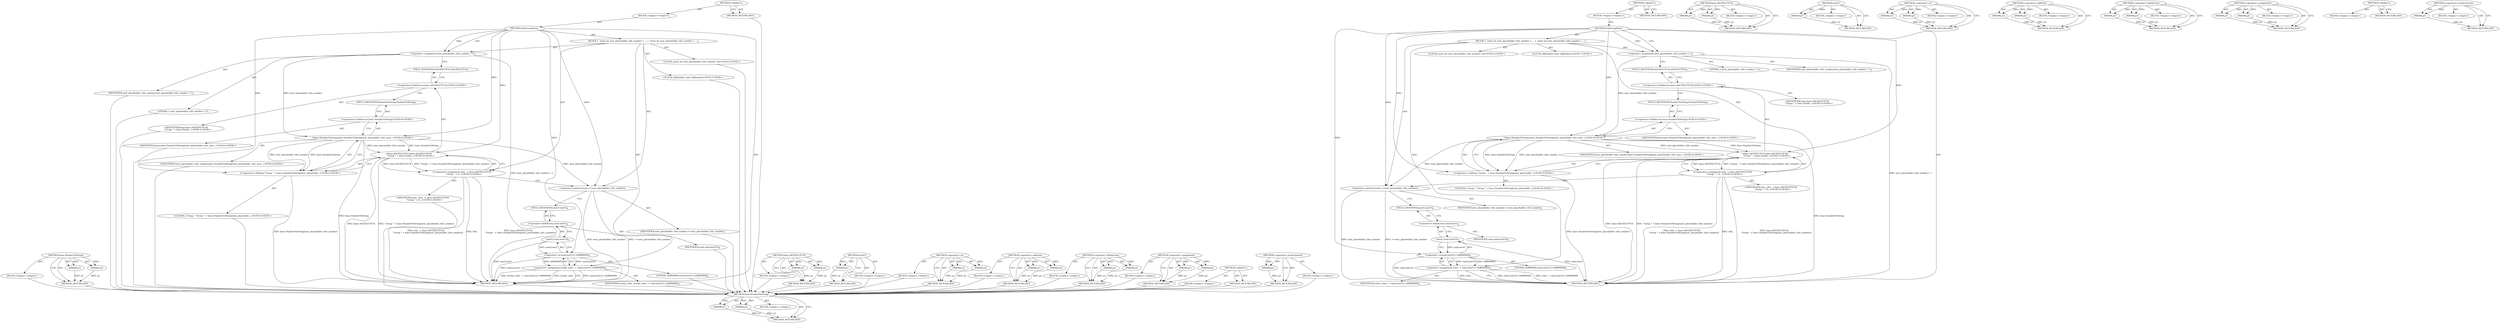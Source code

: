 digraph "&lt;operator&gt;.preIncrement" {
vulnerable_81 [label=<(METHOD,base.NumberToString)>];
vulnerable_82 [label=<(PARAM,p1)>];
vulnerable_83 [label=<(PARAM,p2)>];
vulnerable_84 [label=<(BLOCK,&lt;empty&gt;,&lt;empty&gt;)>];
vulnerable_85 [label=<(METHOD_RETURN,ANY)>];
vulnerable_6 [label=<(METHOD,&lt;global&gt;)<SUB>1</SUB>>];
vulnerable_7 [label=<(BLOCK,&lt;empty&gt;,&lt;empty&gt;)<SUB>1</SUB>>];
vulnerable_8 [label=<(METHOD,TabGroupData)<SUB>1</SUB>>];
vulnerable_9 [label=<(BLOCK,{
  static int next_placeholder_title_number = ...,{
  static int next_placeholder_title_number = ...)<SUB>1</SUB>>];
vulnerable_10 [label="<(LOCAL,static int next_placeholder_title_number: int)<SUB>2</SUB>>"];
vulnerable_11 [label=<(&lt;operator&gt;.assignment,next_placeholder_title_number = 1)<SUB>2</SUB>>];
vulnerable_12 [label=<(IDENTIFIER,next_placeholder_title_number,next_placeholder_title_number = 1)<SUB>2</SUB>>];
vulnerable_13 [label=<(LITERAL,1,next_placeholder_title_number = 1)<SUB>2</SUB>>];
vulnerable_14 [label="<(&lt;operator&gt;.assignment,title_ = base::ASCIIToUTF16(
      &quot;Group &quot; + b...)<SUB>3</SUB>>"];
vulnerable_15 [label="<(IDENTIFIER,title_,title_ = base::ASCIIToUTF16(
      &quot;Group &quot; + b...)<SUB>3</SUB>>"];
vulnerable_16 [label="<(base.ASCIIToUTF16,base::ASCIIToUTF16(
      &quot;Group &quot; + base::Numb...)<SUB>3</SUB>>"];
vulnerable_17 [label="<(&lt;operator&gt;.fieldAccess,base::ASCIIToUTF16)<SUB>3</SUB>>"];
vulnerable_18 [label="<(IDENTIFIER,base,base::ASCIIToUTF16(
      &quot;Group &quot; + base::Numb...)<SUB>3</SUB>>"];
vulnerable_19 [label=<(FIELD_IDENTIFIER,ASCIIToUTF16,ASCIIToUTF16)<SUB>3</SUB>>];
vulnerable_20 [label="<(&lt;operator&gt;.addition,&quot;Group &quot; + base::NumberToString(next_placeholde...)<SUB>4</SUB>>"];
vulnerable_21 [label="<(LITERAL,&quot;Group &quot;,&quot;Group &quot; + base::NumberToString(next_placeholde...)<SUB>4</SUB>>"];
vulnerable_22 [label="<(base.NumberToString,base::NumberToString(next_placeholder_title_num...)<SUB>4</SUB>>"];
vulnerable_23 [label="<(&lt;operator&gt;.fieldAccess,base::NumberToString)<SUB>4</SUB>>"];
vulnerable_24 [label="<(IDENTIFIER,base,base::NumberToString(next_placeholder_title_num...)<SUB>4</SUB>>"];
vulnerable_25 [label=<(FIELD_IDENTIFIER,NumberToString,NumberToString)<SUB>4</SUB>>];
vulnerable_26 [label="<(IDENTIFIER,next_placeholder_title_number,base::NumberToString(next_placeholder_title_num...)<SUB>4</SUB>>"];
vulnerable_27 [label=<(&lt;operator&gt;.preIncrement,++next_placeholder_title_number)<SUB>5</SUB>>];
vulnerable_28 [label=<(IDENTIFIER,next_placeholder_title_number,++next_placeholder_title_number)<SUB>5</SUB>>];
vulnerable_29 [label="<(LOCAL,SkRandom rand: SkRandom)<SUB>7</SUB>>"];
vulnerable_30 [label=<(&lt;operator&gt;.assignment,stroke_color_ = rand.nextU() | 0xff000000)<SUB>8</SUB>>];
vulnerable_31 [label=<(IDENTIFIER,stroke_color_,stroke_color_ = rand.nextU() | 0xff000000)<SUB>8</SUB>>];
vulnerable_32 [label=<(&lt;operator&gt;.or,rand.nextU() | 0xff000000)<SUB>8</SUB>>];
vulnerable_33 [label=<(nextU,rand.nextU())<SUB>8</SUB>>];
vulnerable_34 [label=<(&lt;operator&gt;.fieldAccess,rand.nextU)<SUB>8</SUB>>];
vulnerable_35 [label=<(IDENTIFIER,rand,rand.nextU())<SUB>8</SUB>>];
vulnerable_36 [label=<(FIELD_IDENTIFIER,nextU,nextU)<SUB>8</SUB>>];
vulnerable_37 [label=<(LITERAL,0xff000000,rand.nextU() | 0xff000000)<SUB>8</SUB>>];
vulnerable_38 [label=<(METHOD_RETURN,ANY)<SUB>1</SUB>>];
vulnerable_40 [label=<(METHOD_RETURN,ANY)<SUB>1</SUB>>];
vulnerable_66 [label=<(METHOD,base.ASCIIToUTF16)>];
vulnerable_67 [label=<(PARAM,p1)>];
vulnerable_68 [label=<(PARAM,p2)>];
vulnerable_69 [label=<(BLOCK,&lt;empty&gt;,&lt;empty&gt;)>];
vulnerable_70 [label=<(METHOD_RETURN,ANY)>];
vulnerable_95 [label=<(METHOD,nextU)>];
vulnerable_96 [label=<(PARAM,p1)>];
vulnerable_97 [label=<(BLOCK,&lt;empty&gt;,&lt;empty&gt;)>];
vulnerable_98 [label=<(METHOD_RETURN,ANY)>];
vulnerable_90 [label=<(METHOD,&lt;operator&gt;.or)>];
vulnerable_91 [label=<(PARAM,p1)>];
vulnerable_92 [label=<(PARAM,p2)>];
vulnerable_93 [label=<(BLOCK,&lt;empty&gt;,&lt;empty&gt;)>];
vulnerable_94 [label=<(METHOD_RETURN,ANY)>];
vulnerable_76 [label=<(METHOD,&lt;operator&gt;.addition)>];
vulnerable_77 [label=<(PARAM,p1)>];
vulnerable_78 [label=<(PARAM,p2)>];
vulnerable_79 [label=<(BLOCK,&lt;empty&gt;,&lt;empty&gt;)>];
vulnerable_80 [label=<(METHOD_RETURN,ANY)>];
vulnerable_71 [label=<(METHOD,&lt;operator&gt;.fieldAccess)>];
vulnerable_72 [label=<(PARAM,p1)>];
vulnerable_73 [label=<(PARAM,p2)>];
vulnerable_74 [label=<(BLOCK,&lt;empty&gt;,&lt;empty&gt;)>];
vulnerable_75 [label=<(METHOD_RETURN,ANY)>];
vulnerable_61 [label=<(METHOD,&lt;operator&gt;.assignment)>];
vulnerable_62 [label=<(PARAM,p1)>];
vulnerable_63 [label=<(PARAM,p2)>];
vulnerable_64 [label=<(BLOCK,&lt;empty&gt;,&lt;empty&gt;)>];
vulnerable_65 [label=<(METHOD_RETURN,ANY)>];
vulnerable_55 [label=<(METHOD,&lt;global&gt;)<SUB>1</SUB>>];
vulnerable_56 [label=<(BLOCK,&lt;empty&gt;,&lt;empty&gt;)>];
vulnerable_57 [label=<(METHOD_RETURN,ANY)>];
vulnerable_86 [label=<(METHOD,&lt;operator&gt;.preIncrement)>];
vulnerable_87 [label=<(PARAM,p1)>];
vulnerable_88 [label=<(BLOCK,&lt;empty&gt;,&lt;empty&gt;)>];
vulnerable_89 [label=<(METHOD_RETURN,ANY)>];
fixed_81 [label=<(METHOD,base.NumberToString)>];
fixed_82 [label=<(PARAM,p1)>];
fixed_83 [label=<(PARAM,p2)>];
fixed_84 [label=<(BLOCK,&lt;empty&gt;,&lt;empty&gt;)>];
fixed_85 [label=<(METHOD_RETURN,ANY)>];
fixed_6 [label=<(METHOD,&lt;global&gt;)<SUB>1</SUB>>];
fixed_7 [label=<(BLOCK,&lt;empty&gt;,&lt;empty&gt;)<SUB>1</SUB>>];
fixed_8 [label=<(METHOD,TabGroupData)<SUB>1</SUB>>];
fixed_9 [label=<(BLOCK,{
  static int next_placeholder_title_number = ...,{
  static int next_placeholder_title_number = ...)<SUB>1</SUB>>];
fixed_10 [label="<(LOCAL,static int next_placeholder_title_number: int)<SUB>2</SUB>>"];
fixed_11 [label=<(&lt;operator&gt;.assignment,next_placeholder_title_number = 1)<SUB>2</SUB>>];
fixed_12 [label=<(IDENTIFIER,next_placeholder_title_number,next_placeholder_title_number = 1)<SUB>2</SUB>>];
fixed_13 [label=<(LITERAL,1,next_placeholder_title_number = 1)<SUB>2</SUB>>];
fixed_14 [label="<(&lt;operator&gt;.assignment,title_ = base::ASCIIToUTF16(
      &quot;Group &quot; + b...)<SUB>3</SUB>>"];
fixed_15 [label="<(IDENTIFIER,title_,title_ = base::ASCIIToUTF16(
      &quot;Group &quot; + b...)<SUB>3</SUB>>"];
fixed_16 [label="<(base.ASCIIToUTF16,base::ASCIIToUTF16(
      &quot;Group &quot; + base::Numb...)<SUB>3</SUB>>"];
fixed_17 [label="<(&lt;operator&gt;.fieldAccess,base::ASCIIToUTF16)<SUB>3</SUB>>"];
fixed_18 [label="<(IDENTIFIER,base,base::ASCIIToUTF16(
      &quot;Group &quot; + base::Numb...)<SUB>3</SUB>>"];
fixed_19 [label=<(FIELD_IDENTIFIER,ASCIIToUTF16,ASCIIToUTF16)<SUB>3</SUB>>];
fixed_20 [label="<(&lt;operator&gt;.addition,&quot;Group &quot; + base::NumberToString(next_placeholde...)<SUB>4</SUB>>"];
fixed_21 [label="<(LITERAL,&quot;Group &quot;,&quot;Group &quot; + base::NumberToString(next_placeholde...)<SUB>4</SUB>>"];
fixed_22 [label="<(base.NumberToString,base::NumberToString(next_placeholder_title_num...)<SUB>4</SUB>>"];
fixed_23 [label="<(&lt;operator&gt;.fieldAccess,base::NumberToString)<SUB>4</SUB>>"];
fixed_24 [label="<(IDENTIFIER,base,base::NumberToString(next_placeholder_title_num...)<SUB>4</SUB>>"];
fixed_25 [label=<(FIELD_IDENTIFIER,NumberToString,NumberToString)<SUB>4</SUB>>];
fixed_26 [label="<(IDENTIFIER,next_placeholder_title_number,base::NumberToString(next_placeholder_title_num...)<SUB>4</SUB>>"];
fixed_27 [label=<(&lt;operator&gt;.preIncrement,++next_placeholder_title_number)<SUB>5</SUB>>];
fixed_28 [label=<(IDENTIFIER,next_placeholder_title_number,++next_placeholder_title_number)<SUB>5</SUB>>];
fixed_29 [label="<(LOCAL,SkRandom rand: SkRandom)<SUB>7</SUB>>"];
fixed_30 [label=<(&lt;operator&gt;.assignment,color_ = rand.nextU() | 0xff000000)<SUB>8</SUB>>];
fixed_31 [label=<(IDENTIFIER,color_,color_ = rand.nextU() | 0xff000000)<SUB>8</SUB>>];
fixed_32 [label=<(&lt;operator&gt;.or,rand.nextU() | 0xff000000)<SUB>8</SUB>>];
fixed_33 [label=<(nextU,rand.nextU())<SUB>8</SUB>>];
fixed_34 [label=<(&lt;operator&gt;.fieldAccess,rand.nextU)<SUB>8</SUB>>];
fixed_35 [label=<(IDENTIFIER,rand,rand.nextU())<SUB>8</SUB>>];
fixed_36 [label=<(FIELD_IDENTIFIER,nextU,nextU)<SUB>8</SUB>>];
fixed_37 [label=<(LITERAL,0xff000000,rand.nextU() | 0xff000000)<SUB>8</SUB>>];
fixed_38 [label=<(METHOD_RETURN,ANY)<SUB>1</SUB>>];
fixed_40 [label=<(METHOD_RETURN,ANY)<SUB>1</SUB>>];
fixed_66 [label=<(METHOD,base.ASCIIToUTF16)>];
fixed_67 [label=<(PARAM,p1)>];
fixed_68 [label=<(PARAM,p2)>];
fixed_69 [label=<(BLOCK,&lt;empty&gt;,&lt;empty&gt;)>];
fixed_70 [label=<(METHOD_RETURN,ANY)>];
fixed_95 [label=<(METHOD,nextU)>];
fixed_96 [label=<(PARAM,p1)>];
fixed_97 [label=<(BLOCK,&lt;empty&gt;,&lt;empty&gt;)>];
fixed_98 [label=<(METHOD_RETURN,ANY)>];
fixed_90 [label=<(METHOD,&lt;operator&gt;.or)>];
fixed_91 [label=<(PARAM,p1)>];
fixed_92 [label=<(PARAM,p2)>];
fixed_93 [label=<(BLOCK,&lt;empty&gt;,&lt;empty&gt;)>];
fixed_94 [label=<(METHOD_RETURN,ANY)>];
fixed_76 [label=<(METHOD,&lt;operator&gt;.addition)>];
fixed_77 [label=<(PARAM,p1)>];
fixed_78 [label=<(PARAM,p2)>];
fixed_79 [label=<(BLOCK,&lt;empty&gt;,&lt;empty&gt;)>];
fixed_80 [label=<(METHOD_RETURN,ANY)>];
fixed_71 [label=<(METHOD,&lt;operator&gt;.fieldAccess)>];
fixed_72 [label=<(PARAM,p1)>];
fixed_73 [label=<(PARAM,p2)>];
fixed_74 [label=<(BLOCK,&lt;empty&gt;,&lt;empty&gt;)>];
fixed_75 [label=<(METHOD_RETURN,ANY)>];
fixed_61 [label=<(METHOD,&lt;operator&gt;.assignment)>];
fixed_62 [label=<(PARAM,p1)>];
fixed_63 [label=<(PARAM,p2)>];
fixed_64 [label=<(BLOCK,&lt;empty&gt;,&lt;empty&gt;)>];
fixed_65 [label=<(METHOD_RETURN,ANY)>];
fixed_55 [label=<(METHOD,&lt;global&gt;)<SUB>1</SUB>>];
fixed_56 [label=<(BLOCK,&lt;empty&gt;,&lt;empty&gt;)>];
fixed_57 [label=<(METHOD_RETURN,ANY)>];
fixed_86 [label=<(METHOD,&lt;operator&gt;.preIncrement)>];
fixed_87 [label=<(PARAM,p1)>];
fixed_88 [label=<(BLOCK,&lt;empty&gt;,&lt;empty&gt;)>];
fixed_89 [label=<(METHOD_RETURN,ANY)>];
vulnerable_81 -> vulnerable_82  [key=0, label="AST: "];
vulnerable_81 -> vulnerable_82  [key=1, label="DDG: "];
vulnerable_81 -> vulnerable_84  [key=0, label="AST: "];
vulnerable_81 -> vulnerable_83  [key=0, label="AST: "];
vulnerable_81 -> vulnerable_83  [key=1, label="DDG: "];
vulnerable_81 -> vulnerable_85  [key=0, label="AST: "];
vulnerable_81 -> vulnerable_85  [key=1, label="CFG: "];
vulnerable_82 -> vulnerable_85  [key=0, label="DDG: p1"];
vulnerable_83 -> vulnerable_85  [key=0, label="DDG: p2"];
vulnerable_84 -> fixed_81  [key=0];
vulnerable_85 -> fixed_81  [key=0];
vulnerable_6 -> vulnerable_7  [key=0, label="AST: "];
vulnerable_6 -> vulnerable_40  [key=0, label="AST: "];
vulnerable_6 -> vulnerable_40  [key=1, label="CFG: "];
vulnerable_7 -> vulnerable_8  [key=0, label="AST: "];
vulnerable_8 -> vulnerable_9  [key=0, label="AST: "];
vulnerable_8 -> vulnerable_38  [key=0, label="AST: "];
vulnerable_8 -> vulnerable_11  [key=0, label="CFG: "];
vulnerable_8 -> vulnerable_11  [key=1, label="DDG: "];
vulnerable_8 -> vulnerable_27  [key=0, label="DDG: "];
vulnerable_8 -> vulnerable_16  [key=0, label="DDG: "];
vulnerable_8 -> vulnerable_32  [key=0, label="DDG: "];
vulnerable_8 -> vulnerable_20  [key=0, label="DDG: "];
vulnerable_8 -> vulnerable_22  [key=0, label="DDG: "];
vulnerable_9 -> vulnerable_10  [key=0, label="AST: "];
vulnerable_9 -> vulnerable_11  [key=0, label="AST: "];
vulnerable_9 -> vulnerable_14  [key=0, label="AST: "];
vulnerable_9 -> vulnerable_27  [key=0, label="AST: "];
vulnerable_9 -> vulnerable_29  [key=0, label="AST: "];
vulnerable_9 -> vulnerable_30  [key=0, label="AST: "];
vulnerable_10 -> fixed_81  [key=0];
vulnerable_11 -> vulnerable_12  [key=0, label="AST: "];
vulnerable_11 -> vulnerable_13  [key=0, label="AST: "];
vulnerable_11 -> vulnerable_19  [key=0, label="CFG: "];
vulnerable_11 -> vulnerable_38  [key=0, label="DDG: next_placeholder_title_number = 1"];
vulnerable_11 -> vulnerable_22  [key=0, label="DDG: next_placeholder_title_number"];
vulnerable_12 -> fixed_81  [key=0];
vulnerable_13 -> fixed_81  [key=0];
vulnerable_14 -> vulnerable_15  [key=0, label="AST: "];
vulnerable_14 -> vulnerable_16  [key=0, label="AST: "];
vulnerable_14 -> vulnerable_27  [key=0, label="CFG: "];
vulnerable_14 -> vulnerable_38  [key=0, label="DDG: base::ASCIIToUTF16(
      &quot;Group &quot; + base::NumberToString(next_placeholder_title_number))"];
vulnerable_14 -> vulnerable_38  [key=1, label="DDG: title_ = base::ASCIIToUTF16(
      &quot;Group &quot; + base::NumberToString(next_placeholder_title_number))"];
vulnerable_14 -> vulnerable_38  [key=2, label="DDG: title_"];
vulnerable_15 -> fixed_81  [key=0];
vulnerable_16 -> vulnerable_17  [key=0, label="AST: "];
vulnerable_16 -> vulnerable_20  [key=0, label="AST: "];
vulnerable_16 -> vulnerable_14  [key=0, label="CFG: "];
vulnerable_16 -> vulnerable_14  [key=1, label="DDG: base::ASCIIToUTF16"];
vulnerable_16 -> vulnerable_14  [key=2, label="DDG: &quot;Group &quot; + base::NumberToString(next_placeholder_title_number)"];
vulnerable_16 -> vulnerable_38  [key=0, label="DDG: base::ASCIIToUTF16"];
vulnerable_16 -> vulnerable_38  [key=1, label="DDG: &quot;Group &quot; + base::NumberToString(next_placeholder_title_number)"];
vulnerable_17 -> vulnerable_18  [key=0, label="AST: "];
vulnerable_17 -> vulnerable_19  [key=0, label="AST: "];
vulnerable_17 -> vulnerable_25  [key=0, label="CFG: "];
vulnerable_18 -> fixed_81  [key=0];
vulnerable_19 -> vulnerable_17  [key=0, label="CFG: "];
vulnerable_20 -> vulnerable_21  [key=0, label="AST: "];
vulnerable_20 -> vulnerable_22  [key=0, label="AST: "];
vulnerable_20 -> vulnerable_16  [key=0, label="CFG: "];
vulnerable_20 -> vulnerable_38  [key=0, label="DDG: base::NumberToString(next_placeholder_title_number)"];
vulnerable_21 -> fixed_81  [key=0];
vulnerable_22 -> vulnerable_23  [key=0, label="AST: "];
vulnerable_22 -> vulnerable_26  [key=0, label="AST: "];
vulnerable_22 -> vulnerable_20  [key=0, label="CFG: "];
vulnerable_22 -> vulnerable_20  [key=1, label="DDG: base::NumberToString"];
vulnerable_22 -> vulnerable_20  [key=2, label="DDG: next_placeholder_title_number"];
vulnerable_22 -> vulnerable_38  [key=0, label="DDG: base::NumberToString"];
vulnerable_22 -> vulnerable_27  [key=0, label="DDG: next_placeholder_title_number"];
vulnerable_22 -> vulnerable_16  [key=0, label="DDG: base::NumberToString"];
vulnerable_22 -> vulnerable_16  [key=1, label="DDG: next_placeholder_title_number"];
vulnerable_23 -> vulnerable_24  [key=0, label="AST: "];
vulnerable_23 -> vulnerable_25  [key=0, label="AST: "];
vulnerable_23 -> vulnerable_22  [key=0, label="CFG: "];
vulnerable_24 -> fixed_81  [key=0];
vulnerable_25 -> vulnerable_23  [key=0, label="CFG: "];
vulnerable_26 -> fixed_81  [key=0];
vulnerable_27 -> vulnerable_28  [key=0, label="AST: "];
vulnerable_27 -> vulnerable_36  [key=0, label="CFG: "];
vulnerable_27 -> vulnerable_38  [key=0, label="DDG: next_placeholder_title_number"];
vulnerable_27 -> vulnerable_38  [key=1, label="DDG: ++next_placeholder_title_number"];
vulnerable_28 -> fixed_81  [key=0];
vulnerable_29 -> fixed_81  [key=0];
vulnerable_30 -> vulnerable_31  [key=0, label="AST: "];
vulnerable_30 -> vulnerable_32  [key=0, label="AST: "];
vulnerable_30 -> vulnerable_38  [key=0, label="CFG: "];
vulnerable_30 -> vulnerable_38  [key=1, label="DDG: rand.nextU() | 0xff000000"];
vulnerable_30 -> vulnerable_38  [key=2, label="DDG: stroke_color_ = rand.nextU() | 0xff000000"];
vulnerable_30 -> vulnerable_38  [key=3, label="DDG: stroke_color_"];
vulnerable_31 -> fixed_81  [key=0];
vulnerable_32 -> vulnerable_33  [key=0, label="AST: "];
vulnerable_32 -> vulnerable_37  [key=0, label="AST: "];
vulnerable_32 -> vulnerable_30  [key=0, label="CFG: "];
vulnerable_32 -> vulnerable_30  [key=1, label="DDG: rand.nextU()"];
vulnerable_32 -> vulnerable_30  [key=2, label="DDG: 0xff000000"];
vulnerable_32 -> vulnerable_38  [key=0, label="DDG: rand.nextU()"];
vulnerable_33 -> vulnerable_34  [key=0, label="AST: "];
vulnerable_33 -> vulnerable_32  [key=0, label="CFG: "];
vulnerable_33 -> vulnerable_32  [key=1, label="DDG: rand.nextU"];
vulnerable_33 -> vulnerable_38  [key=0, label="DDG: rand.nextU"];
vulnerable_34 -> vulnerable_35  [key=0, label="AST: "];
vulnerable_34 -> vulnerable_36  [key=0, label="AST: "];
vulnerable_34 -> vulnerable_33  [key=0, label="CFG: "];
vulnerable_35 -> fixed_81  [key=0];
vulnerable_36 -> vulnerable_34  [key=0, label="CFG: "];
vulnerable_37 -> fixed_81  [key=0];
vulnerable_38 -> fixed_81  [key=0];
vulnerable_40 -> fixed_81  [key=0];
vulnerable_66 -> vulnerable_67  [key=0, label="AST: "];
vulnerable_66 -> vulnerable_67  [key=1, label="DDG: "];
vulnerable_66 -> vulnerable_69  [key=0, label="AST: "];
vulnerable_66 -> vulnerable_68  [key=0, label="AST: "];
vulnerable_66 -> vulnerable_68  [key=1, label="DDG: "];
vulnerable_66 -> vulnerable_70  [key=0, label="AST: "];
vulnerable_66 -> vulnerable_70  [key=1, label="CFG: "];
vulnerable_67 -> vulnerable_70  [key=0, label="DDG: p1"];
vulnerable_68 -> vulnerable_70  [key=0, label="DDG: p2"];
vulnerable_69 -> fixed_81  [key=0];
vulnerable_70 -> fixed_81  [key=0];
vulnerable_95 -> vulnerable_96  [key=0, label="AST: "];
vulnerable_95 -> vulnerable_96  [key=1, label="DDG: "];
vulnerable_95 -> vulnerable_97  [key=0, label="AST: "];
vulnerable_95 -> vulnerable_98  [key=0, label="AST: "];
vulnerable_95 -> vulnerable_98  [key=1, label="CFG: "];
vulnerable_96 -> vulnerable_98  [key=0, label="DDG: p1"];
vulnerable_97 -> fixed_81  [key=0];
vulnerable_98 -> fixed_81  [key=0];
vulnerable_90 -> vulnerable_91  [key=0, label="AST: "];
vulnerable_90 -> vulnerable_91  [key=1, label="DDG: "];
vulnerable_90 -> vulnerable_93  [key=0, label="AST: "];
vulnerable_90 -> vulnerable_92  [key=0, label="AST: "];
vulnerable_90 -> vulnerable_92  [key=1, label="DDG: "];
vulnerable_90 -> vulnerable_94  [key=0, label="AST: "];
vulnerable_90 -> vulnerable_94  [key=1, label="CFG: "];
vulnerable_91 -> vulnerable_94  [key=0, label="DDG: p1"];
vulnerable_92 -> vulnerable_94  [key=0, label="DDG: p2"];
vulnerable_93 -> fixed_81  [key=0];
vulnerable_94 -> fixed_81  [key=0];
vulnerable_76 -> vulnerable_77  [key=0, label="AST: "];
vulnerable_76 -> vulnerable_77  [key=1, label="DDG: "];
vulnerable_76 -> vulnerable_79  [key=0, label="AST: "];
vulnerable_76 -> vulnerable_78  [key=0, label="AST: "];
vulnerable_76 -> vulnerable_78  [key=1, label="DDG: "];
vulnerable_76 -> vulnerable_80  [key=0, label="AST: "];
vulnerable_76 -> vulnerable_80  [key=1, label="CFG: "];
vulnerable_77 -> vulnerable_80  [key=0, label="DDG: p1"];
vulnerable_78 -> vulnerable_80  [key=0, label="DDG: p2"];
vulnerable_79 -> fixed_81  [key=0];
vulnerable_80 -> fixed_81  [key=0];
vulnerable_71 -> vulnerable_72  [key=0, label="AST: "];
vulnerable_71 -> vulnerable_72  [key=1, label="DDG: "];
vulnerable_71 -> vulnerable_74  [key=0, label="AST: "];
vulnerable_71 -> vulnerable_73  [key=0, label="AST: "];
vulnerable_71 -> vulnerable_73  [key=1, label="DDG: "];
vulnerable_71 -> vulnerable_75  [key=0, label="AST: "];
vulnerable_71 -> vulnerable_75  [key=1, label="CFG: "];
vulnerable_72 -> vulnerable_75  [key=0, label="DDG: p1"];
vulnerable_73 -> vulnerable_75  [key=0, label="DDG: p2"];
vulnerable_74 -> fixed_81  [key=0];
vulnerable_75 -> fixed_81  [key=0];
vulnerable_61 -> vulnerable_62  [key=0, label="AST: "];
vulnerable_61 -> vulnerable_62  [key=1, label="DDG: "];
vulnerable_61 -> vulnerable_64  [key=0, label="AST: "];
vulnerable_61 -> vulnerable_63  [key=0, label="AST: "];
vulnerable_61 -> vulnerable_63  [key=1, label="DDG: "];
vulnerable_61 -> vulnerable_65  [key=0, label="AST: "];
vulnerable_61 -> vulnerable_65  [key=1, label="CFG: "];
vulnerable_62 -> vulnerable_65  [key=0, label="DDG: p1"];
vulnerable_63 -> vulnerable_65  [key=0, label="DDG: p2"];
vulnerable_64 -> fixed_81  [key=0];
vulnerable_65 -> fixed_81  [key=0];
vulnerable_55 -> vulnerable_56  [key=0, label="AST: "];
vulnerable_55 -> vulnerable_57  [key=0, label="AST: "];
vulnerable_55 -> vulnerable_57  [key=1, label="CFG: "];
vulnerable_56 -> fixed_81  [key=0];
vulnerable_57 -> fixed_81  [key=0];
vulnerable_86 -> vulnerable_87  [key=0, label="AST: "];
vulnerable_86 -> vulnerable_87  [key=1, label="DDG: "];
vulnerable_86 -> vulnerable_88  [key=0, label="AST: "];
vulnerable_86 -> vulnerable_89  [key=0, label="AST: "];
vulnerable_86 -> vulnerable_89  [key=1, label="CFG: "];
vulnerable_87 -> vulnerable_89  [key=0, label="DDG: p1"];
vulnerable_88 -> fixed_81  [key=0];
vulnerable_89 -> fixed_81  [key=0];
fixed_81 -> fixed_82  [key=0, label="AST: "];
fixed_81 -> fixed_82  [key=1, label="DDG: "];
fixed_81 -> fixed_84  [key=0, label="AST: "];
fixed_81 -> fixed_83  [key=0, label="AST: "];
fixed_81 -> fixed_83  [key=1, label="DDG: "];
fixed_81 -> fixed_85  [key=0, label="AST: "];
fixed_81 -> fixed_85  [key=1, label="CFG: "];
fixed_82 -> fixed_85  [key=0, label="DDG: p1"];
fixed_83 -> fixed_85  [key=0, label="DDG: p2"];
fixed_6 -> fixed_7  [key=0, label="AST: "];
fixed_6 -> fixed_40  [key=0, label="AST: "];
fixed_6 -> fixed_40  [key=1, label="CFG: "];
fixed_7 -> fixed_8  [key=0, label="AST: "];
fixed_8 -> fixed_9  [key=0, label="AST: "];
fixed_8 -> fixed_38  [key=0, label="AST: "];
fixed_8 -> fixed_11  [key=0, label="CFG: "];
fixed_8 -> fixed_11  [key=1, label="DDG: "];
fixed_8 -> fixed_27  [key=0, label="DDG: "];
fixed_8 -> fixed_16  [key=0, label="DDG: "];
fixed_8 -> fixed_32  [key=0, label="DDG: "];
fixed_8 -> fixed_20  [key=0, label="DDG: "];
fixed_8 -> fixed_22  [key=0, label="DDG: "];
fixed_9 -> fixed_10  [key=0, label="AST: "];
fixed_9 -> fixed_11  [key=0, label="AST: "];
fixed_9 -> fixed_14  [key=0, label="AST: "];
fixed_9 -> fixed_27  [key=0, label="AST: "];
fixed_9 -> fixed_29  [key=0, label="AST: "];
fixed_9 -> fixed_30  [key=0, label="AST: "];
fixed_11 -> fixed_12  [key=0, label="AST: "];
fixed_11 -> fixed_13  [key=0, label="AST: "];
fixed_11 -> fixed_19  [key=0, label="CFG: "];
fixed_11 -> fixed_38  [key=0, label="DDG: next_placeholder_title_number = 1"];
fixed_11 -> fixed_22  [key=0, label="DDG: next_placeholder_title_number"];
fixed_14 -> fixed_15  [key=0, label="AST: "];
fixed_14 -> fixed_16  [key=0, label="AST: "];
fixed_14 -> fixed_27  [key=0, label="CFG: "];
fixed_14 -> fixed_38  [key=0, label="DDG: base::ASCIIToUTF16(
      &quot;Group &quot; + base::NumberToString(next_placeholder_title_number))"];
fixed_14 -> fixed_38  [key=1, label="DDG: title_ = base::ASCIIToUTF16(
      &quot;Group &quot; + base::NumberToString(next_placeholder_title_number))"];
fixed_14 -> fixed_38  [key=2, label="DDG: title_"];
fixed_16 -> fixed_17  [key=0, label="AST: "];
fixed_16 -> fixed_20  [key=0, label="AST: "];
fixed_16 -> fixed_14  [key=0, label="CFG: "];
fixed_16 -> fixed_14  [key=1, label="DDG: base::ASCIIToUTF16"];
fixed_16 -> fixed_14  [key=2, label="DDG: &quot;Group &quot; + base::NumberToString(next_placeholder_title_number)"];
fixed_16 -> fixed_38  [key=0, label="DDG: base::ASCIIToUTF16"];
fixed_16 -> fixed_38  [key=1, label="DDG: &quot;Group &quot; + base::NumberToString(next_placeholder_title_number)"];
fixed_17 -> fixed_18  [key=0, label="AST: "];
fixed_17 -> fixed_19  [key=0, label="AST: "];
fixed_17 -> fixed_25  [key=0, label="CFG: "];
fixed_19 -> fixed_17  [key=0, label="CFG: "];
fixed_20 -> fixed_21  [key=0, label="AST: "];
fixed_20 -> fixed_22  [key=0, label="AST: "];
fixed_20 -> fixed_16  [key=0, label="CFG: "];
fixed_20 -> fixed_38  [key=0, label="DDG: base::NumberToString(next_placeholder_title_number)"];
fixed_22 -> fixed_23  [key=0, label="AST: "];
fixed_22 -> fixed_26  [key=0, label="AST: "];
fixed_22 -> fixed_20  [key=0, label="CFG: "];
fixed_22 -> fixed_20  [key=1, label="DDG: base::NumberToString"];
fixed_22 -> fixed_20  [key=2, label="DDG: next_placeholder_title_number"];
fixed_22 -> fixed_38  [key=0, label="DDG: base::NumberToString"];
fixed_22 -> fixed_27  [key=0, label="DDG: next_placeholder_title_number"];
fixed_22 -> fixed_16  [key=0, label="DDG: base::NumberToString"];
fixed_22 -> fixed_16  [key=1, label="DDG: next_placeholder_title_number"];
fixed_23 -> fixed_24  [key=0, label="AST: "];
fixed_23 -> fixed_25  [key=0, label="AST: "];
fixed_23 -> fixed_22  [key=0, label="CFG: "];
fixed_25 -> fixed_23  [key=0, label="CFG: "];
fixed_27 -> fixed_28  [key=0, label="AST: "];
fixed_27 -> fixed_36  [key=0, label="CFG: "];
fixed_27 -> fixed_38  [key=0, label="DDG: next_placeholder_title_number"];
fixed_27 -> fixed_38  [key=1, label="DDG: ++next_placeholder_title_number"];
fixed_30 -> fixed_31  [key=0, label="AST: "];
fixed_30 -> fixed_32  [key=0, label="AST: "];
fixed_30 -> fixed_38  [key=0, label="CFG: "];
fixed_30 -> fixed_38  [key=1, label="DDG: rand.nextU() | 0xff000000"];
fixed_30 -> fixed_38  [key=2, label="DDG: color_ = rand.nextU() | 0xff000000"];
fixed_30 -> fixed_38  [key=3, label="DDG: color_"];
fixed_32 -> fixed_33  [key=0, label="AST: "];
fixed_32 -> fixed_37  [key=0, label="AST: "];
fixed_32 -> fixed_30  [key=0, label="CFG: "];
fixed_32 -> fixed_30  [key=1, label="DDG: rand.nextU()"];
fixed_32 -> fixed_30  [key=2, label="DDG: 0xff000000"];
fixed_32 -> fixed_38  [key=0, label="DDG: rand.nextU()"];
fixed_33 -> fixed_34  [key=0, label="AST: "];
fixed_33 -> fixed_32  [key=0, label="CFG: "];
fixed_33 -> fixed_32  [key=1, label="DDG: rand.nextU"];
fixed_33 -> fixed_38  [key=0, label="DDG: rand.nextU"];
fixed_34 -> fixed_35  [key=0, label="AST: "];
fixed_34 -> fixed_36  [key=0, label="AST: "];
fixed_34 -> fixed_33  [key=0, label="CFG: "];
fixed_36 -> fixed_34  [key=0, label="CFG: "];
fixed_66 -> fixed_67  [key=0, label="AST: "];
fixed_66 -> fixed_67  [key=1, label="DDG: "];
fixed_66 -> fixed_69  [key=0, label="AST: "];
fixed_66 -> fixed_68  [key=0, label="AST: "];
fixed_66 -> fixed_68  [key=1, label="DDG: "];
fixed_66 -> fixed_70  [key=0, label="AST: "];
fixed_66 -> fixed_70  [key=1, label="CFG: "];
fixed_67 -> fixed_70  [key=0, label="DDG: p1"];
fixed_68 -> fixed_70  [key=0, label="DDG: p2"];
fixed_95 -> fixed_96  [key=0, label="AST: "];
fixed_95 -> fixed_96  [key=1, label="DDG: "];
fixed_95 -> fixed_97  [key=0, label="AST: "];
fixed_95 -> fixed_98  [key=0, label="AST: "];
fixed_95 -> fixed_98  [key=1, label="CFG: "];
fixed_96 -> fixed_98  [key=0, label="DDG: p1"];
fixed_90 -> fixed_91  [key=0, label="AST: "];
fixed_90 -> fixed_91  [key=1, label="DDG: "];
fixed_90 -> fixed_93  [key=0, label="AST: "];
fixed_90 -> fixed_92  [key=0, label="AST: "];
fixed_90 -> fixed_92  [key=1, label="DDG: "];
fixed_90 -> fixed_94  [key=0, label="AST: "];
fixed_90 -> fixed_94  [key=1, label="CFG: "];
fixed_91 -> fixed_94  [key=0, label="DDG: p1"];
fixed_92 -> fixed_94  [key=0, label="DDG: p2"];
fixed_76 -> fixed_77  [key=0, label="AST: "];
fixed_76 -> fixed_77  [key=1, label="DDG: "];
fixed_76 -> fixed_79  [key=0, label="AST: "];
fixed_76 -> fixed_78  [key=0, label="AST: "];
fixed_76 -> fixed_78  [key=1, label="DDG: "];
fixed_76 -> fixed_80  [key=0, label="AST: "];
fixed_76 -> fixed_80  [key=1, label="CFG: "];
fixed_77 -> fixed_80  [key=0, label="DDG: p1"];
fixed_78 -> fixed_80  [key=0, label="DDG: p2"];
fixed_71 -> fixed_72  [key=0, label="AST: "];
fixed_71 -> fixed_72  [key=1, label="DDG: "];
fixed_71 -> fixed_74  [key=0, label="AST: "];
fixed_71 -> fixed_73  [key=0, label="AST: "];
fixed_71 -> fixed_73  [key=1, label="DDG: "];
fixed_71 -> fixed_75  [key=0, label="AST: "];
fixed_71 -> fixed_75  [key=1, label="CFG: "];
fixed_72 -> fixed_75  [key=0, label="DDG: p1"];
fixed_73 -> fixed_75  [key=0, label="DDG: p2"];
fixed_61 -> fixed_62  [key=0, label="AST: "];
fixed_61 -> fixed_62  [key=1, label="DDG: "];
fixed_61 -> fixed_64  [key=0, label="AST: "];
fixed_61 -> fixed_63  [key=0, label="AST: "];
fixed_61 -> fixed_63  [key=1, label="DDG: "];
fixed_61 -> fixed_65  [key=0, label="AST: "];
fixed_61 -> fixed_65  [key=1, label="CFG: "];
fixed_62 -> fixed_65  [key=0, label="DDG: p1"];
fixed_63 -> fixed_65  [key=0, label="DDG: p2"];
fixed_55 -> fixed_56  [key=0, label="AST: "];
fixed_55 -> fixed_57  [key=0, label="AST: "];
fixed_55 -> fixed_57  [key=1, label="CFG: "];
fixed_86 -> fixed_87  [key=0, label="AST: "];
fixed_86 -> fixed_87  [key=1, label="DDG: "];
fixed_86 -> fixed_88  [key=0, label="AST: "];
fixed_86 -> fixed_89  [key=0, label="AST: "];
fixed_86 -> fixed_89  [key=1, label="CFG: "];
fixed_87 -> fixed_89  [key=0, label="DDG: p1"];
}
